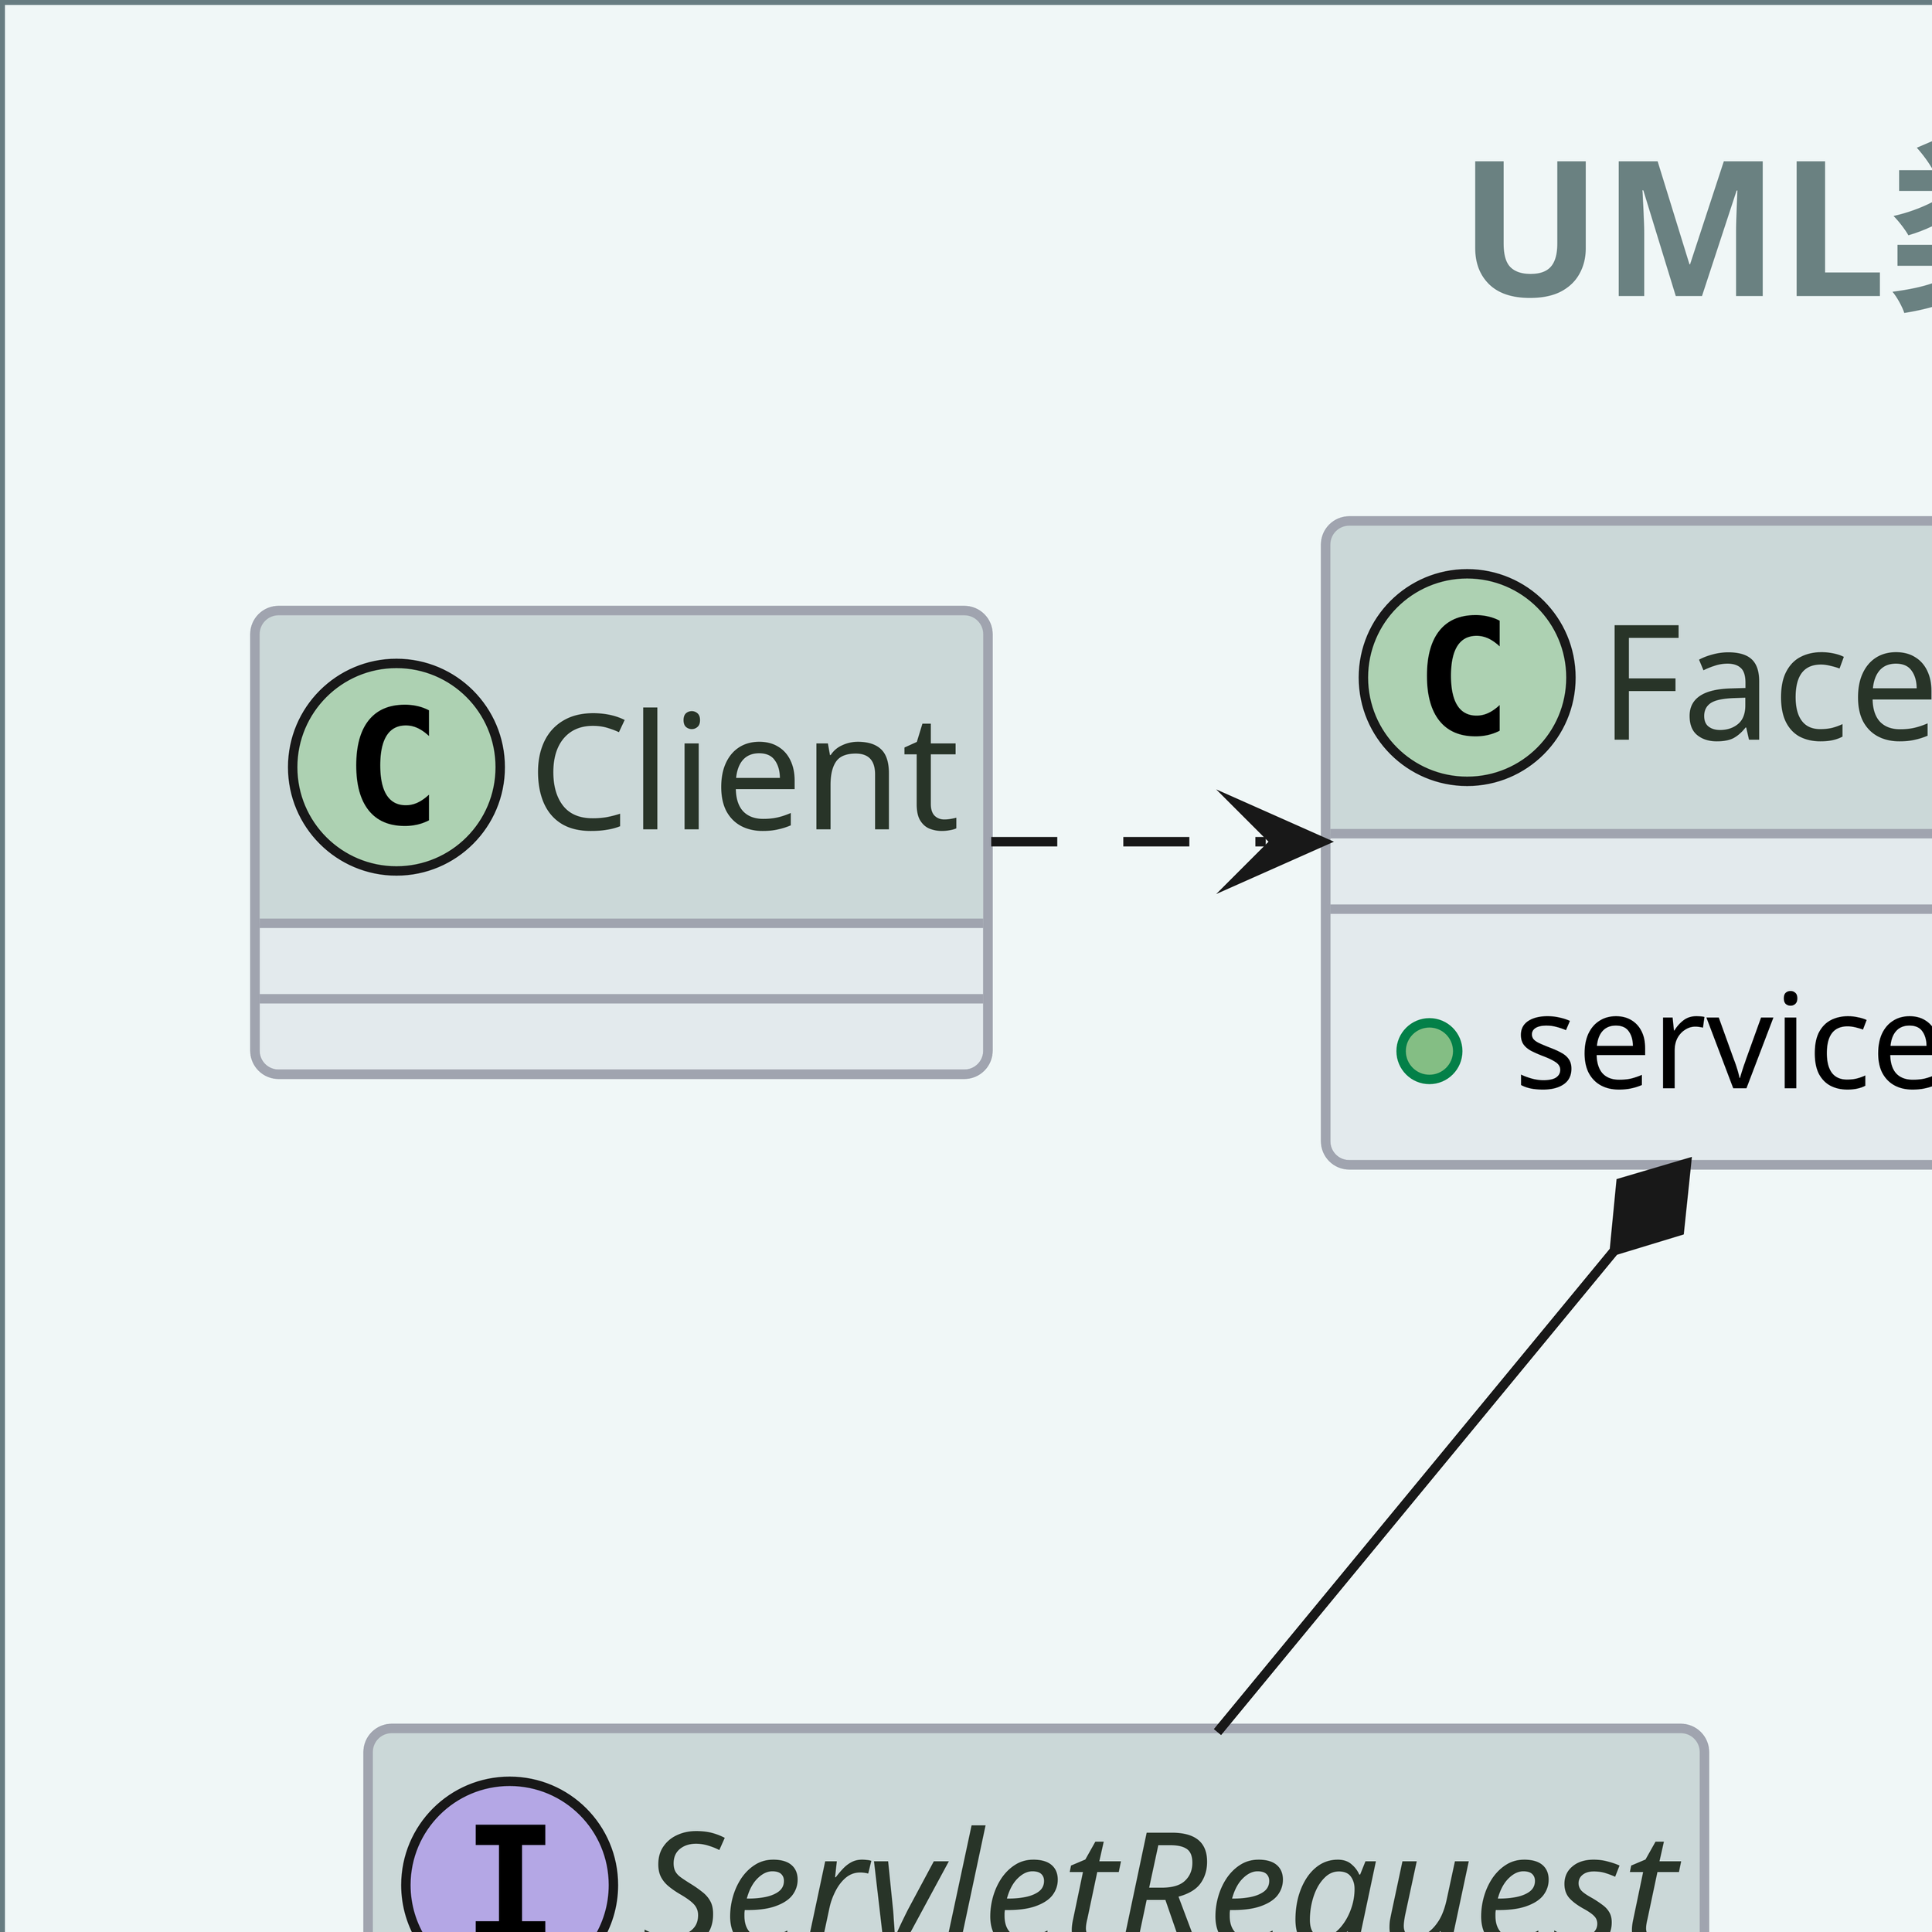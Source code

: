 @startuml
title UML类图


class FacesServlet{
	+ service()
}

interface ServletRequest{}
interface ServletResponse{}

FacesServlet *-- ServletRequest
FacesServlet *-- ServletResponse

interface HttpServletRequest{
	+ getPathInfo(): String
}
interface HttpServletResponse{
	+ sendError(): void
}

ServletRequest <|-- HttpServletRequest
ServletResponse <|-- HttpServletResponse

class Client

Client .right.> FacesServlet


/'
'''' 类之间的关系
依赖关系..>     .>		<.		<..
继承关系--|>    -|>		<|-		<|--
实现关系..|>    .|>		<|.		<|..
关联关系-->     <-->		--		->		<->
聚合关系--o     <--o		o-		o--
组合关系--*     <--*		*-		*--

'''' 访问权限
- private
# protected
~ default
+ public

'''' 备注
note top of Object : 备注在对象的四周
note "无方位位置" as Note1
note left: 备注在前一个类的四周
note on link #red : 链接注释

'''' 包
package com.lft.design.pattern {
	' 接口
	interface Interface
	' 棒棒糖接口()-- ()- --() -()
	Interface2 ()-- A
	' 抽象类
	abstract class AbstractClass
}
' 枚举
enum TimeUnit{
	DAYS
	HOURS
	MINUTES
	SECONDS
}

'''' 泛型
class Eye<? extends Head>{

}

'''' 命名空间
namespace net.dummy #DDDDDD {
	Meeting o-- Person
	.BaseClass <|- Meeting
}

'''' 改变箭头方向 left right up down
A .up.> B

'''' 关系类
class Student{
	Name
}
Student "0..*" -- "1..*" Course
(Student, Course) . Enrollment
class Enrollment{
	drop()
	cancel()
}

' 普通类
class Person{
	..Field..
	{field}				- name: String
	{static}{field}		- head: Head
	--Constructor--
	+ Person(name: String)
	==Method==
	{method}			+ getName(): String
	{abstract}{method}	+ doSomething(): void
	__Other__
}
class Head
Person "1" *-- "1" Head : contains >

' 类说明
class A << (I,#FF7700) 说明 >>
' 箭头颜色
A .[#395862].> B
'/


'''' 类图样式
' 全局样式
skinparam {
	' 全局背景颜色
	backgroundColor #F0F7F7
	' 画布样式
	DiagramBorderColor #677C81
	DiagramBorderThickness 1
	' 分辨率
	Dpi 1920
	' 是否启用阴影
	Shadowing false
	' 手写样式是否启用
	handwritten false
	' 箭头
	ArrowColor #6D6D6D
    ArrowThickness 1
	' 标题样式
    TitleFontColor #6A8181
    TitleFontName YouYuan
    TitleFontSize 20
	' 类图主样式
	ClassBackgroundColor #E3EAED
    ClassHeaderBackgroundColor  #CBD8D8
	ClassBorderColor #A0A4AF
    ClassBorderThickness 1
    ClassAttributeIconSize 10
    ClassFontColor #283428
    ClassFontName Fira Code
    ClassFontSize 17
    ' 图头标志样式
    StereotypeABackgroundColor #C3E88D
    StereotypeABorderColor #347998
    StereotypeCBackgroundColor #4FC3F7
    StereotypeCBorderColor #3683A5
    StereotypeEBackgroundColor #F78C6C
    StereotypeEBorderColor #894D3E
    StereotypeIBackgroundColor #C3E88D
    StereotypeIBorderColor #6F8150
    StereotypeNBackgroundColor #C691E9
    StereotypeNBorderColor #5D436A
	' 类图包样式
	PackageBackgroundColor #EAF9F7-#D4F1F2
	PackageBorderThickness 1
	PackageBorderColor 6D6D6D
    PackageFontColor #283428
    PackageFontName Fira Code
    PackageFontSize 10
    '''包样式 <<Node>> <<Rectangle>> <<Folder>> <<Frame>> <<Cloud>> <<Database>>
    PackageStyle Frame
    PackageTitleAlignment center
	' 注释样式
	NoteBackgroundColor #E3EAED
	NoteBorderColor #47A7AB
    NoteFontColor #283428
    NoteFontName YouYuan
    NoteFontSize 14
    ' 时序图生命线样式
	LifeLineBorderColor #DarkSlateGray
	LifeLineBackgroundColor #DarkSeaGreen
	' 时序图类样式
	ParticipantBorderColor #586736
	ParticipantBackgroundColor #YellowGreen
	ParticipantFontName Fira Code
	ParticipantFontSize 17
	ParticipantFontColor #283428
	' 时序图角色样式
	ActorBackgroundColor #Gold
	ActorBorderColor #black
	ActorFontColor #283428
	ActorFontSize 17
	ActorFontName Fira Code
}
@enduml